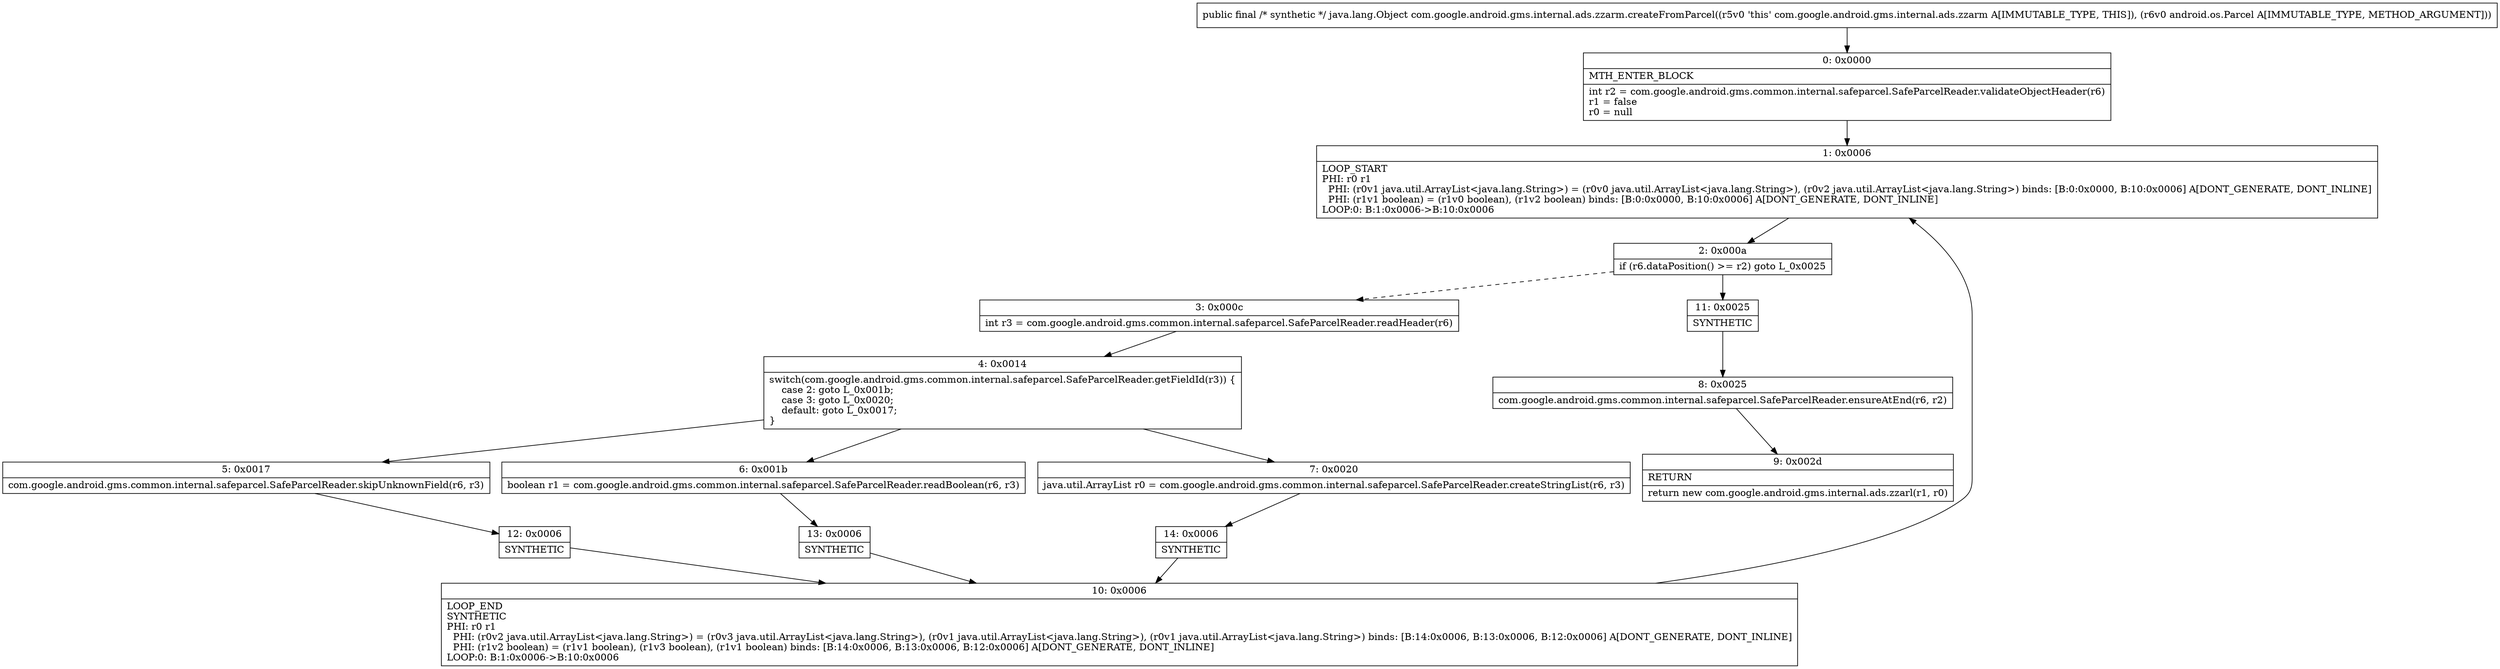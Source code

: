 digraph "CFG forcom.google.android.gms.internal.ads.zzarm.createFromParcel(Landroid\/os\/Parcel;)Ljava\/lang\/Object;" {
Node_0 [shape=record,label="{0\:\ 0x0000|MTH_ENTER_BLOCK\l|int r2 = com.google.android.gms.common.internal.safeparcel.SafeParcelReader.validateObjectHeader(r6)\lr1 = false\lr0 = null\l}"];
Node_1 [shape=record,label="{1\:\ 0x0006|LOOP_START\lPHI: r0 r1 \l  PHI: (r0v1 java.util.ArrayList\<java.lang.String\>) = (r0v0 java.util.ArrayList\<java.lang.String\>), (r0v2 java.util.ArrayList\<java.lang.String\>) binds: [B:0:0x0000, B:10:0x0006] A[DONT_GENERATE, DONT_INLINE]\l  PHI: (r1v1 boolean) = (r1v0 boolean), (r1v2 boolean) binds: [B:0:0x0000, B:10:0x0006] A[DONT_GENERATE, DONT_INLINE]\lLOOP:0: B:1:0x0006\-\>B:10:0x0006\l}"];
Node_2 [shape=record,label="{2\:\ 0x000a|if (r6.dataPosition() \>= r2) goto L_0x0025\l}"];
Node_3 [shape=record,label="{3\:\ 0x000c|int r3 = com.google.android.gms.common.internal.safeparcel.SafeParcelReader.readHeader(r6)\l}"];
Node_4 [shape=record,label="{4\:\ 0x0014|switch(com.google.android.gms.common.internal.safeparcel.SafeParcelReader.getFieldId(r3)) \{\l    case 2: goto L_0x001b;\l    case 3: goto L_0x0020;\l    default: goto L_0x0017;\l\}\l}"];
Node_5 [shape=record,label="{5\:\ 0x0017|com.google.android.gms.common.internal.safeparcel.SafeParcelReader.skipUnknownField(r6, r3)\l}"];
Node_6 [shape=record,label="{6\:\ 0x001b|boolean r1 = com.google.android.gms.common.internal.safeparcel.SafeParcelReader.readBoolean(r6, r3)\l}"];
Node_7 [shape=record,label="{7\:\ 0x0020|java.util.ArrayList r0 = com.google.android.gms.common.internal.safeparcel.SafeParcelReader.createStringList(r6, r3)\l}"];
Node_8 [shape=record,label="{8\:\ 0x0025|com.google.android.gms.common.internal.safeparcel.SafeParcelReader.ensureAtEnd(r6, r2)\l}"];
Node_9 [shape=record,label="{9\:\ 0x002d|RETURN\l|return new com.google.android.gms.internal.ads.zzarl(r1, r0)\l}"];
Node_10 [shape=record,label="{10\:\ 0x0006|LOOP_END\lSYNTHETIC\lPHI: r0 r1 \l  PHI: (r0v2 java.util.ArrayList\<java.lang.String\>) = (r0v3 java.util.ArrayList\<java.lang.String\>), (r0v1 java.util.ArrayList\<java.lang.String\>), (r0v1 java.util.ArrayList\<java.lang.String\>) binds: [B:14:0x0006, B:13:0x0006, B:12:0x0006] A[DONT_GENERATE, DONT_INLINE]\l  PHI: (r1v2 boolean) = (r1v1 boolean), (r1v3 boolean), (r1v1 boolean) binds: [B:14:0x0006, B:13:0x0006, B:12:0x0006] A[DONT_GENERATE, DONT_INLINE]\lLOOP:0: B:1:0x0006\-\>B:10:0x0006\l}"];
Node_11 [shape=record,label="{11\:\ 0x0025|SYNTHETIC\l}"];
Node_12 [shape=record,label="{12\:\ 0x0006|SYNTHETIC\l}"];
Node_13 [shape=record,label="{13\:\ 0x0006|SYNTHETIC\l}"];
Node_14 [shape=record,label="{14\:\ 0x0006|SYNTHETIC\l}"];
MethodNode[shape=record,label="{public final \/* synthetic *\/ java.lang.Object com.google.android.gms.internal.ads.zzarm.createFromParcel((r5v0 'this' com.google.android.gms.internal.ads.zzarm A[IMMUTABLE_TYPE, THIS]), (r6v0 android.os.Parcel A[IMMUTABLE_TYPE, METHOD_ARGUMENT])) }"];
MethodNode -> Node_0;
Node_0 -> Node_1;
Node_1 -> Node_2;
Node_2 -> Node_3[style=dashed];
Node_2 -> Node_11;
Node_3 -> Node_4;
Node_4 -> Node_5;
Node_4 -> Node_6;
Node_4 -> Node_7;
Node_5 -> Node_12;
Node_6 -> Node_13;
Node_7 -> Node_14;
Node_8 -> Node_9;
Node_10 -> Node_1;
Node_11 -> Node_8;
Node_12 -> Node_10;
Node_13 -> Node_10;
Node_14 -> Node_10;
}

